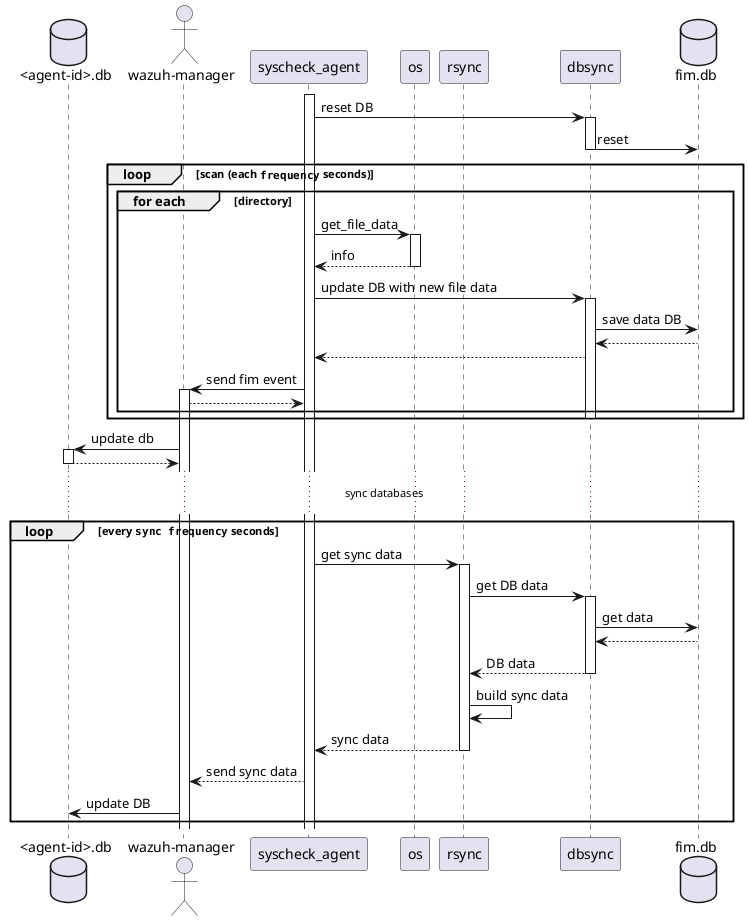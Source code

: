 ' Copyright (C) 2015-2021, Wazuh Inc.
' Created by Wazuh, Inc. <info@wazuh.com>.
' This program is free software; you can redistribute it and/or modify it under the terms of GPLv2

@startuml sequence_diagram_db_fim
database "<agent-id>.db" as agent.db
actor "wazuh-manager" as manager
participant syscheck_agent as fim
participant os as os
participant rsync
participant dbsync
database fim.db as fdb

activate fim

fim -> dbsync ++: reset DB
dbsync -> fdb -- : reset


loop scan (each ""frequency"" seconds)
    group for each [directory]
        fim -> os ++: get_file_data
        fim <-- os --: info
        fim -> dbsync++ : update DB with new file data
        dbsync -> fdb : save data DB
        dbsync <-- fdb
        fim <-- dbsync
        manager <- fim ++: send fim event
        manager --> fim
     end group
        dbsync--
end loop
        agent.db <- manager++: update db
        agent.db --> manager --

... sync databases ...

loop every ""sync frequency"" seconds



    fim -> rsync++ : get sync data
    rsync -> dbsync++ : get DB data
    dbsync -> fdb : get data
    dbsync <-- fdb
    rsync <-- dbsync-- : DB data
    rsync -> rsync : build sync data
    rsync --> fim --: sync data
    fim --> manager : send sync data
    manager -> agent.db: update DB
end loop
@enduml
